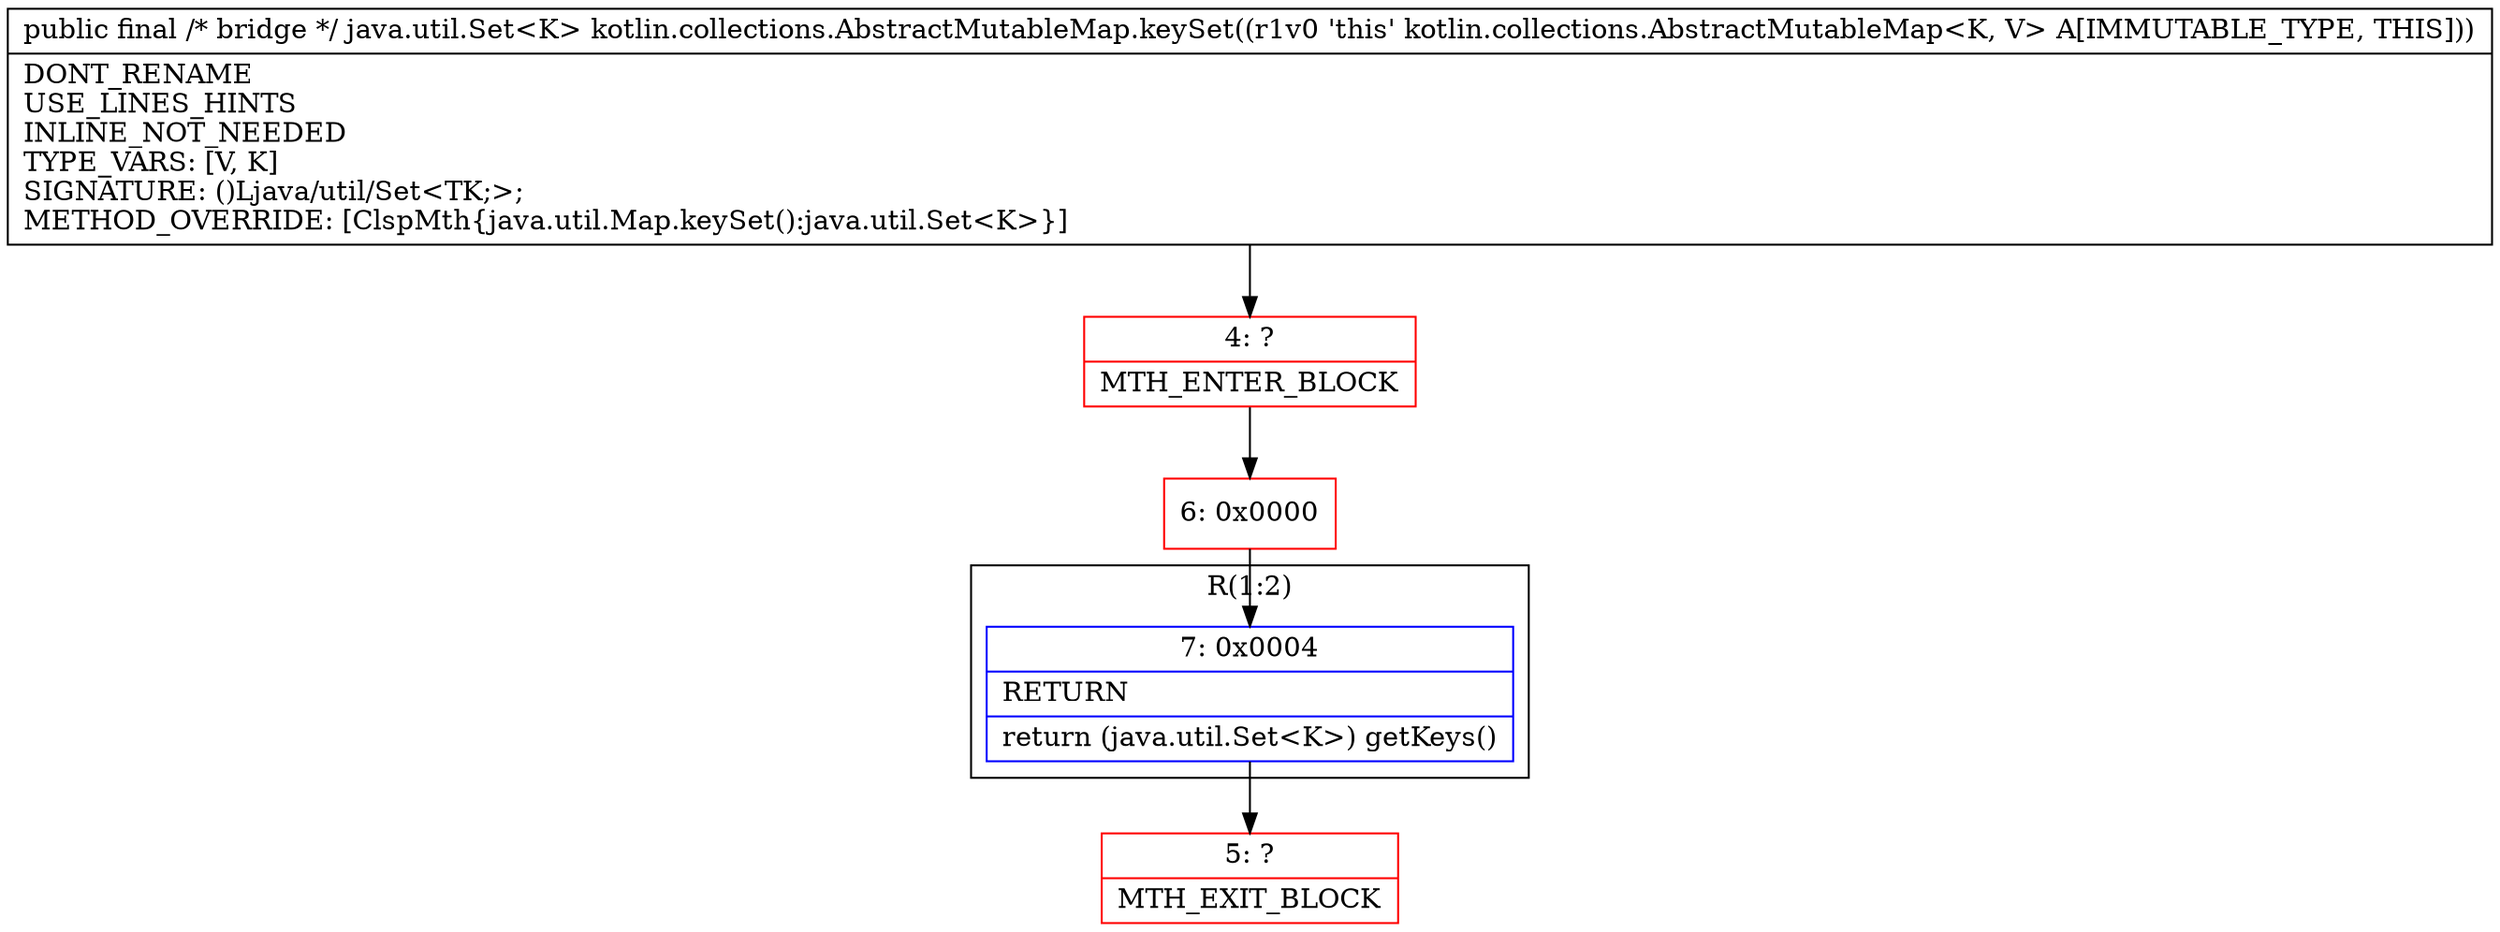 digraph "CFG forkotlin.collections.AbstractMutableMap.keySet()Ljava\/util\/Set;" {
subgraph cluster_Region_2067977672 {
label = "R(1:2)";
node [shape=record,color=blue];
Node_7 [shape=record,label="{7\:\ 0x0004|RETURN\l|return (java.util.Set\<K\>) getKeys()\l}"];
}
Node_4 [shape=record,color=red,label="{4\:\ ?|MTH_ENTER_BLOCK\l}"];
Node_6 [shape=record,color=red,label="{6\:\ 0x0000}"];
Node_5 [shape=record,color=red,label="{5\:\ ?|MTH_EXIT_BLOCK\l}"];
MethodNode[shape=record,label="{public final \/* bridge *\/ java.util.Set\<K\> kotlin.collections.AbstractMutableMap.keySet((r1v0 'this' kotlin.collections.AbstractMutableMap\<K, V\> A[IMMUTABLE_TYPE, THIS]))  | DONT_RENAME\lUSE_LINES_HINTS\lINLINE_NOT_NEEDED\lTYPE_VARS: [V, K]\lSIGNATURE: ()Ljava\/util\/Set\<TK;\>;\lMETHOD_OVERRIDE: [ClspMth\{java.util.Map.keySet():java.util.Set\<K\>\}]\l}"];
MethodNode -> Node_4;Node_7 -> Node_5;
Node_4 -> Node_6;
Node_6 -> Node_7;
}

